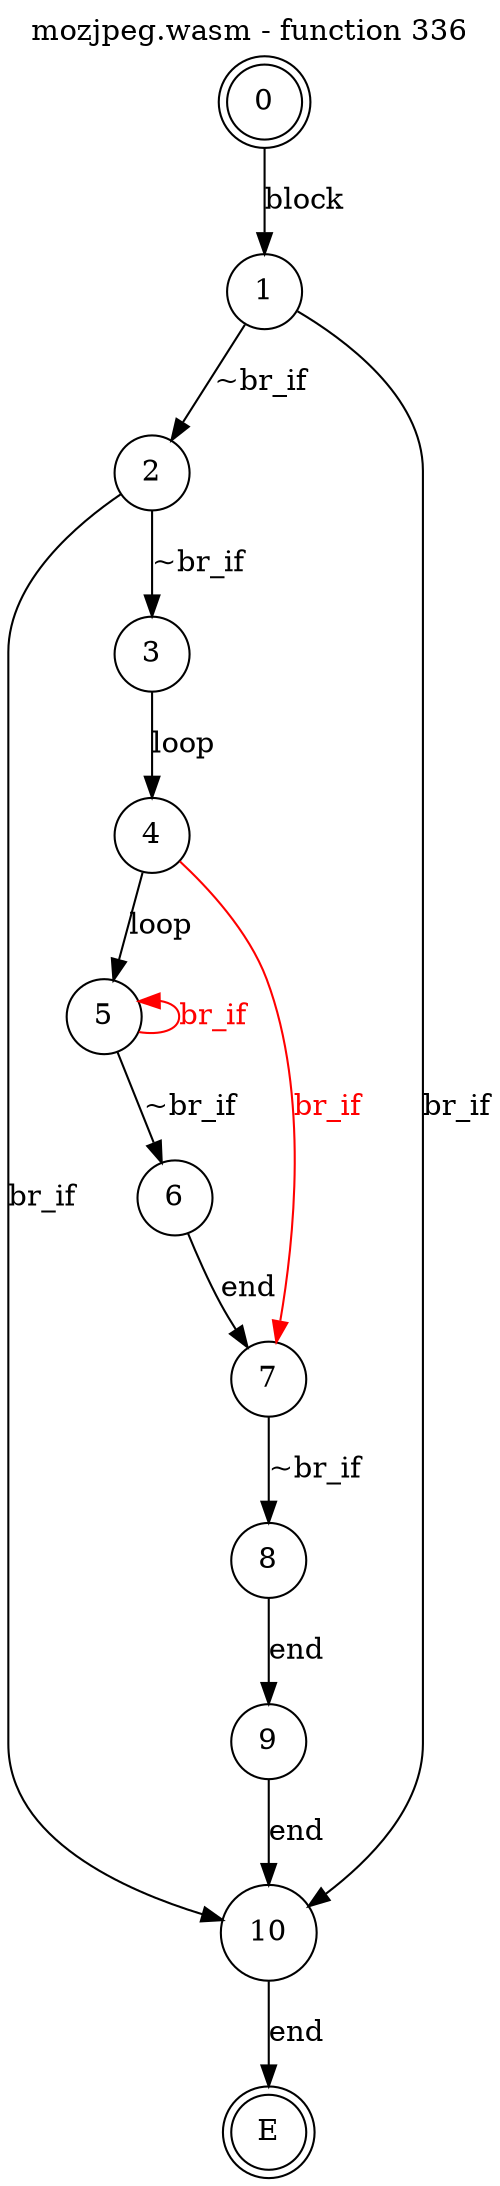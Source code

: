 digraph finite_state_machine {
    label = "mozjpeg.wasm - function 336"
    labelloc =  t
    labelfontsize = 16
    labelfontcolor = black
    labelfontname = "Helvetica"
    node [shape = doublecircle]; 0 E ;
    node [shape = circle];
    0 -> 1[label="block"];
    1 -> 2[label="~br_if"];
    1 -> 10[label="br_if"];
    2 -> 3[label="~br_if"];
    2 -> 10[label="br_if"];
    3 -> 4[label="loop"];
    4 -> 5[label="loop"];
    5 -> 6[label="~br_if"];
    5 -> 5[color="red" dir=back fontcolor="red" label="br_if"];
    6 -> 7[label="end"];
    7 -> 8[label="~br_if"];
    7 -> 4[color="red" dir=back fontcolor="red" label="br_if"];
    8 -> 9[label="end"];
    9 -> 10[label="end"];
    10 -> E[label="end"];
}
